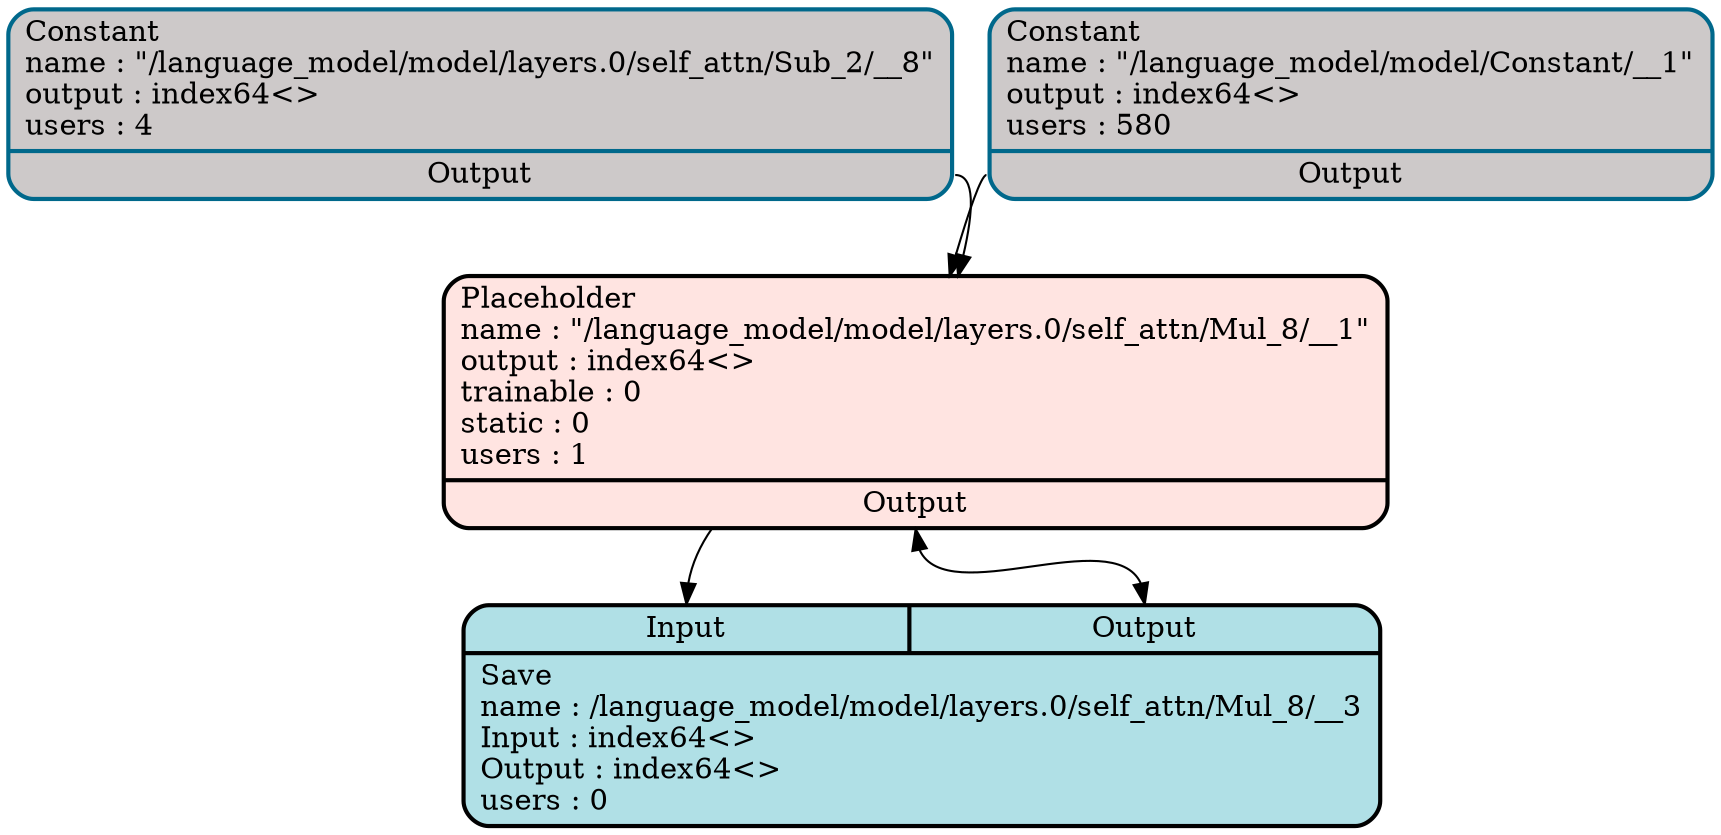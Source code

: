 digraph DAG {
	rankdir=TB;
"/language_model/model/layers.0/self_attn/Mul_8/__3" [
	label = "{{<Input>Input|<Output>Output}|{Save\lname : /language_model/model/layers.0/self_attn/Mul_8/__3\lInput : index64\<\>\lOutput : index64\<\>\lusers : 0\l}}"
	shape = "record"
	style="filled,rounded"
	fillcolor=PowderBlue
penwidth = 2];

"/language_model/model/layers.0/self_attn/Mul_8/__1" [
	label = "{{<LHS>LHS|<RHS>RHS}|{Mul\lname : /language_model/model/layers.0/self_attn/Mul_8/__1\lLHS : index64\<\>\lRHS : index64\<\>\lusers : 1\lResult : index64\<\>\l}|{<Result>Result}}"
	shape = "record"
	style="filled,rounded"
	fillcolor=PeachPuff1
penwidth = 2];

"/language_model/model/layers.0/self_attn/Sub_2/__8" [
	label = "{{Constant\lname : \"/language_model/model/layers.0/self_attn/Sub_2/__8\"\loutput : index64\<\>\lusers : 4\l}|{<Output>Output}}"
	shape = "record"
	style="filled,rounded"
	fillcolor=Snow3 color=DeepSkyBlue4
penwidth = 2];

"/language_model/model/Constant/__1" [
	label = "{{Constant\lname : \"/language_model/model/Constant/__1\"\loutput : index64\<\>\lusers : 580\l}|{<Output>Output}}"
	shape = "record"
	style="filled,rounded"
	fillcolor=Snow3 color=DeepSkyBlue4
penwidth = 2];

"/language_model/model/layers.0/self_attn/Mul_8/__1" [
	label = "{{Placeholder\lname : \"/language_model/model/layers.0/self_attn/Mul_8/__1\"\loutput : index64\<\>\ltrainable : 0\lstatic : 0\lusers : 1\l}|{<Output>Output}}"
	shape = "record"
	style="filled,rounded"
	fillcolor=MistyRose1
penwidth = 2];

"/language_model/model/layers.0/self_attn/Mul_8/__1" :"Output"  -> "/language_model/model/layers.0/self_attn/Mul_8/__3" :"Output"  [dir="both"];
"/language_model/model/Constant/__1" :"Output"  -> "/language_model/model/layers.0/self_attn/Mul_8/__1" :"RHS" ;
"/language_model/model/layers.0/self_attn/Sub_2/__8" :"Output"  -> "/language_model/model/layers.0/self_attn/Mul_8/__1" :"LHS" ;
"/language_model/model/layers.0/self_attn/Mul_8/__1" :"Result"  -> "/language_model/model/layers.0/self_attn/Mul_8/__3" :"Input" ;
}